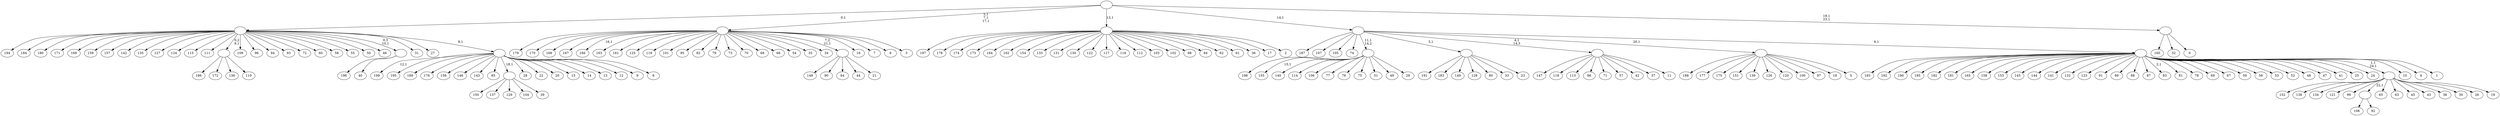 digraph T {
	225 [label="199"]
	223 [label="198"]
	222 [label="197"]
	221 [label="196"]
	220 [label="195"]
	219 [label="194"]
	218 [label="193"]
	217 [label="192"]
	216 [label="191"]
	215 [label="190"]
	214 [label="189"]
	213 [label="188"]
	212 [label="187"]
	211 [label="186"]
	210 [label="185"]
	209 [label="184"]
	208 [label="183"]
	207 [label="182"]
	206 [label="181"]
	205 [label="180"]
	204 [label="179"]
	203 [label="178"]
	202 [label="177"]
	201 [label="176"]
	200 [label="175"]
	199 [label="174"]
	198 [label="173"]
	197 [label="172"]
	196 [label="171"]
	195 [label="170"]
	194 [label="169"]
	193 [label="168"]
	192 [label="167"]
	191 [label="166"]
	189 [label="165"]
	188 [label="164"]
	187 [label="163"]
	186 [label="162"]
	185 [label="161"]
	184 [label="160"]
	183 [label="159"]
	182 [label="158"]
	181 [label="157"]
	180 [label="156"]
	179 [label="155"]
	177 [label="154"]
	176 [label="153"]
	175 [label="152"]
	174 [label="151"]
	173 [label="150"]
	172 [label="149"]
	171 [label="148"]
	170 [label="147"]
	169 [label="146"]
	168 [label="145"]
	167 [label="144"]
	166 [label="143"]
	165 [label="142"]
	164 [label="141"]
	163 [label="140"]
	162 [label="139"]
	161 [label="138"]
	160 [label="137"]
	159 [label="136"]
	158 [label="135"]
	157 [label="134"]
	156 [label="133"]
	155 [label="132"]
	154 [label="131"]
	153 [label="130"]
	152 [label="129"]
	151 [label="128"]
	150 [label="127"]
	149 [label="126"]
	148 [label="125"]
	147 [label="124"]
	146 [label="123"]
	145 [label="122"]
	144 [label="121"]
	143 [label="120"]
	142 [label="119"]
	141 [label="118"]
	140 [label="117"]
	139 [label="116"]
	138 [label="115"]
	137 [label="114"]
	136 [label="113"]
	135 [label="112"]
	134 [label="111"]
	133 [label="110"]
	132 [label=""]
	131 [label="109"]
	130 [label="108"]
	129 [label="107"]
	128 [label="106"]
	127 [label="105"]
	126 [label="104"]
	125 [label="103"]
	124 [label="102"]
	123 [label="101"]
	122 [label="100"]
	121 [label="99"]
	120 [label="98"]
	119 [label="97"]
	118 [label="96"]
	117 [label="95"]
	116 [label="94"]
	115 [label="93"]
	114 [label="92"]
	113 [label=""]
	112 [label="91"]
	111 [label="90"]
	110 [label="89"]
	109 [label="88"]
	108 [label="87"]
	107 [label="86"]
	106 [label="85"]
	105 [label="84"]
	104 [label="83"]
	102 [label="82"]
	101 [label="81"]
	100 [label="80"]
	99 [label="79"]
	98 [label="78"]
	97 [label="77"]
	96 [label="76"]
	95 [label="75"]
	94 [label="74"]
	93 [label="73"]
	92 [label="72"]
	91 [label="71"]
	90 [label="70"]
	89 [label="69"]
	88 [label="68"]
	87 [label="67"]
	86 [label="66"]
	85 [label="65"]
	84 [label="64"]
	83 [label="63"]
	82 [label="62"]
	81 [label="61"]
	80 [label="60"]
	79 [label="59"]
	78 [label="58"]
	77 [label="57"]
	76 [label="56"]
	75 [label="55"]
	74 [label="54"]
	73 [label="53"]
	72 [label="52"]
	71 [label="51"]
	70 [label="50"]
	69 [label="49"]
	68 [label="48"]
	67 [label="47"]
	66 [label="46"]
	65 [label="45"]
	64 [label="44"]
	63 [label="43"]
	62 [label="42"]
	61 [label="41"]
	60 [label="40"]
	59 [label=""]
	58 [label="39"]
	57 [label=""]
	56 [label="38"]
	55 [label="37"]
	54 [label="36"]
	53 [label="35"]
	52 [label="34"]
	51 [label="33"]
	50 [label="32"]
	49 [label="31"]
	48 [label="30"]
	47 [label="29"]
	46 [label=""]
	45 [label="28"]
	44 [label="27"]
	43 [label="26"]
	42 [label="25"]
	41 [label="24"]
	40 [label="23"]
	39 [label=""]
	38 [label="22"]
	37 [label="21"]
	36 [label=""]
	35 [label="20"]
	34 [label="19"]
	33 [label=""]
	31 [label="18"]
	30 [label="17"]
	29 [label="16"]
	28 [label="15"]
	27 [label="14"]
	26 [label="13"]
	25 [label="12"]
	24 [label="11"]
	23 [label=""]
	22 [label="10"]
	21 [label="9"]
	20 [label="8"]
	19 [label=""]
	18 [label=""]
	17 [label="7"]
	16 [label="6"]
	15 [label="5"]
	14 [label=""]
	13 [label="4"]
	12 [label="3"]
	11 [label=""]
	8 [label="2"]
	7 [label=""]
	6 [label="1"]
	5 [label=""]
	4 [label=""]
	3 [label="0"]
	2 [label=""]
	0 [label=""]
	132 -> 211 [label=""]
	132 -> 197 [label=""]
	132 -> 159 [label=""]
	132 -> 133 [label=""]
	113 -> 130 [label=""]
	113 -> 114 [label=""]
	59 -> 221 [label=""]
	59 -> 60 [label=""]
	57 -> 173 [label=""]
	57 -> 160 [label=""]
	57 -> 152 [label=""]
	57 -> 126 [label=""]
	57 -> 58 [label=""]
	46 -> 179 [label="15,1"]
	46 -> 223 [label=""]
	46 -> 163 [label=""]
	46 -> 137 [label=""]
	46 -> 128 [label=""]
	46 -> 97 [label=""]
	46 -> 96 [label=""]
	46 -> 95 [label=""]
	46 -> 71 [label=""]
	46 -> 69 [label=""]
	46 -> 47 [label=""]
	39 -> 216 [label=""]
	39 -> 208 [label=""]
	39 -> 172 [label=""]
	39 -> 151 [label=""]
	39 -> 100 [label=""]
	39 -> 51 [label=""]
	39 -> 40 [label=""]
	36 -> 171 [label=""]
	36 -> 111 [label=""]
	36 -> 84 [label=""]
	36 -> 64 [label=""]
	36 -> 37 [label=""]
	33 -> 175 [label=""]
	33 -> 161 [label=""]
	33 -> 157 [label=""]
	33 -> 144 [label=""]
	33 -> 121 [label=""]
	33 -> 113 [label="22,1"]
	33 -> 85 [label=""]
	33 -> 83 [label=""]
	33 -> 65 [label=""]
	33 -> 63 [label=""]
	33 -> 56 [label=""]
	33 -> 48 [label=""]
	33 -> 43 [label=""]
	33 -> 34 [label=""]
	23 -> 170 [label=""]
	23 -> 141 [label=""]
	23 -> 136 [label=""]
	23 -> 107 [label=""]
	23 -> 91 [label=""]
	23 -> 77 [label=""]
	23 -> 62 [label=""]
	23 -> 55 [label=""]
	23 -> 24 [label=""]
	19 -> 225 [label="12,1"]
	19 -> 220 [label=""]
	19 -> 214 [label=""]
	19 -> 201 [label=""]
	19 -> 180 [label=""]
	19 -> 169 [label=""]
	19 -> 166 [label=""]
	19 -> 106 [label=""]
	19 -> 57 [label="18,1"]
	19 -> 45 [label=""]
	19 -> 38 [label=""]
	19 -> 35 [label=""]
	19 -> 28 [label=""]
	19 -> 27 [label=""]
	19 -> 26 [label=""]
	19 -> 25 [label=""]
	19 -> 21 [label=""]
	19 -> 20 [label=""]
	18 -> 219 [label=""]
	18 -> 209 [label=""]
	18 -> 205 [label=""]
	18 -> 196 [label=""]
	18 -> 194 [label=""]
	18 -> 183 [label=""]
	18 -> 181 [label=""]
	18 -> 165 [label=""]
	18 -> 158 [label=""]
	18 -> 150 [label=""]
	18 -> 147 [label=""]
	18 -> 138 [label=""]
	18 -> 134 [label=""]
	18 -> 132 [label="0,2\n9,1"]
	18 -> 131 [label=""]
	18 -> 118 [label=""]
	18 -> 116 [label=""]
	18 -> 115 [label=""]
	18 -> 92 [label=""]
	18 -> 80 [label=""]
	18 -> 78 [label=""]
	18 -> 75 [label=""]
	18 -> 70 [label=""]
	18 -> 66 [label=""]
	18 -> 59 [label="0,3\n10,1"]
	18 -> 49 [label=""]
	18 -> 44 [label=""]
	18 -> 19 [label="8,1"]
	14 -> 213 [label=""]
	14 -> 202 [label=""]
	14 -> 200 [label=""]
	14 -> 174 [label=""]
	14 -> 162 [label=""]
	14 -> 149 [label=""]
	14 -> 143 [label=""]
	14 -> 122 [label=""]
	14 -> 119 [label=""]
	14 -> 31 [label=""]
	14 -> 15 [label=""]
	11 -> 191 [label="16,1"]
	11 -> 204 [label=""]
	11 -> 195 [label=""]
	11 -> 193 [label=""]
	11 -> 192 [label=""]
	11 -> 187 [label=""]
	11 -> 185 [label=""]
	11 -> 148 [label=""]
	11 -> 142 [label=""]
	11 -> 123 [label=""]
	11 -> 117 [label=""]
	11 -> 102 [label=""]
	11 -> 99 [label=""]
	11 -> 93 [label=""]
	11 -> 90 [label=""]
	11 -> 88 [label=""]
	11 -> 86 [label=""]
	11 -> 74 [label=""]
	11 -> 53 [label=""]
	11 -> 52 [label=""]
	11 -> 36 [label="7,2\n21,1"]
	11 -> 29 [label=""]
	11 -> 17 [label=""]
	11 -> 16 [label=""]
	11 -> 12 [label=""]
	7 -> 222 [label=""]
	7 -> 203 [label=""]
	7 -> 199 [label=""]
	7 -> 198 [label=""]
	7 -> 188 [label=""]
	7 -> 186 [label=""]
	7 -> 177 [label=""]
	7 -> 156 [label=""]
	7 -> 154 [label=""]
	7 -> 153 [label=""]
	7 -> 145 [label=""]
	7 -> 140 [label=""]
	7 -> 139 [label=""]
	7 -> 135 [label=""]
	7 -> 125 [label=""]
	7 -> 124 [label=""]
	7 -> 120 [label=""]
	7 -> 105 [label=""]
	7 -> 82 [label=""]
	7 -> 81 [label=""]
	7 -> 54 [label=""]
	7 -> 30 [label=""]
	7 -> 8 [label=""]
	5 -> 33 [label="1,1\n24,1"]
	5 -> 104 [label="2,1"]
	5 -> 218 [label=""]
	5 -> 217 [label=""]
	5 -> 215 [label=""]
	5 -> 210 [label=""]
	5 -> 207 [label=""]
	5 -> 206 [label=""]
	5 -> 189 [label=""]
	5 -> 182 [label=""]
	5 -> 176 [label=""]
	5 -> 168 [label=""]
	5 -> 167 [label=""]
	5 -> 164 [label=""]
	5 -> 155 [label=""]
	5 -> 146 [label=""]
	5 -> 112 [label=""]
	5 -> 110 [label=""]
	5 -> 109 [label=""]
	5 -> 108 [label=""]
	5 -> 101 [label=""]
	5 -> 98 [label=""]
	5 -> 89 [label=""]
	5 -> 87 [label=""]
	5 -> 79 [label=""]
	5 -> 76 [label=""]
	5 -> 73 [label=""]
	5 -> 72 [label=""]
	5 -> 68 [label=""]
	5 -> 67 [label=""]
	5 -> 61 [label=""]
	5 -> 42 [label=""]
	5 -> 41 [label=""]
	5 -> 22 [label=""]
	5 -> 13 [label=""]
	5 -> 6 [label=""]
	4 -> 212 [label=""]
	4 -> 129 [label=""]
	4 -> 127 [label=""]
	4 -> 94 [label=""]
	4 -> 46 [label="11,1\n14,2"]
	4 -> 39 [label="3,1"]
	4 -> 23 [label="4,1\n14,3"]
	4 -> 14 [label="20,1"]
	4 -> 5 [label="6,1"]
	2 -> 184 [label=""]
	2 -> 50 [label=""]
	2 -> 3 [label=""]
	0 -> 2 [label="19,1\n23,1"]
	0 -> 11 [label="5,1\n7,1\n17,1"]
	0 -> 18 [label="0,1"]
	0 -> 7 [label="13,1"]
	0 -> 4 [label="14,1"]
}
